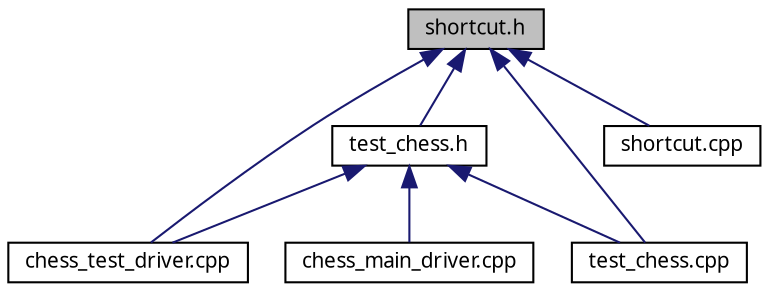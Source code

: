 digraph G
{
  edge [fontname="FreeSans.ttf",fontsize="10",labelfontname="FreeSans.ttf",labelfontsize="10"];
  node [fontname="FreeSans.ttf",fontsize="10",shape=record];
  Node1 [label="shortcut.h",height=0.2,width=0.4,color="black", fillcolor="grey75", style="filled" fontcolor="black"];
  Node1 -> Node2 [dir=back,color="midnightblue",fontsize="10",style="solid",fontname="FreeSans.ttf"];
  Node2 [label="test_chess.h",height=0.2,width=0.4,color="black", fillcolor="white", style="filled",URL="$test__chess_8h.html"];
  Node2 -> Node3 [dir=back,color="midnightblue",fontsize="10",style="solid",fontname="FreeSans.ttf"];
  Node3 [label="chess_main_driver.cpp",height=0.2,width=0.4,color="black", fillcolor="white", style="filled",URL="$chess__main__driver_8cpp.html"];
  Node2 -> Node4 [dir=back,color="midnightblue",fontsize="10",style="solid",fontname="FreeSans.ttf"];
  Node4 [label="chess_test_driver.cpp",height=0.2,width=0.4,color="black", fillcolor="white", style="filled",URL="$chess__test__driver_8cpp.html"];
  Node2 -> Node5 [dir=back,color="midnightblue",fontsize="10",style="solid",fontname="FreeSans.ttf"];
  Node5 [label="test_chess.cpp",height=0.2,width=0.4,color="black", fillcolor="white", style="filled",URL="$test__chess_8cpp.html"];
  Node1 -> Node4 [dir=back,color="midnightblue",fontsize="10",style="solid",fontname="FreeSans.ttf"];
  Node1 -> Node6 [dir=back,color="midnightblue",fontsize="10",style="solid",fontname="FreeSans.ttf"];
  Node6 [label="shortcut.cpp",height=0.2,width=0.4,color="black", fillcolor="white", style="filled",URL="$shortcut_8cpp.html"];
  Node1 -> Node5 [dir=back,color="midnightblue",fontsize="10",style="solid",fontname="FreeSans.ttf"];
}
